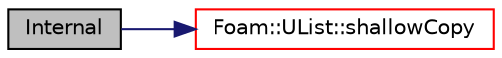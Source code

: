digraph "Internal"
{
  bgcolor="transparent";
  edge [fontname="Helvetica",fontsize="10",labelfontname="Helvetica",labelfontsize="10"];
  node [fontname="Helvetica",fontsize="10",shape=record];
  rankdir="LR";
  Node1 [label="Internal",height=0.2,width=0.4,color="black", fillcolor="grey75", style="filled" fontcolor="black"];
  Node1 -> Node2 [color="midnightblue",fontsize="10",style="solid",fontname="Helvetica"];
  Node2 [label="Foam::UList::shallowCopy",height=0.2,width=0.4,color="red",URL="$classFoam_1_1UList.html#ae40cd566141af6fd12dbed08936a7d4f",tooltip="Copy the pointer held by the given UList. "];
}
